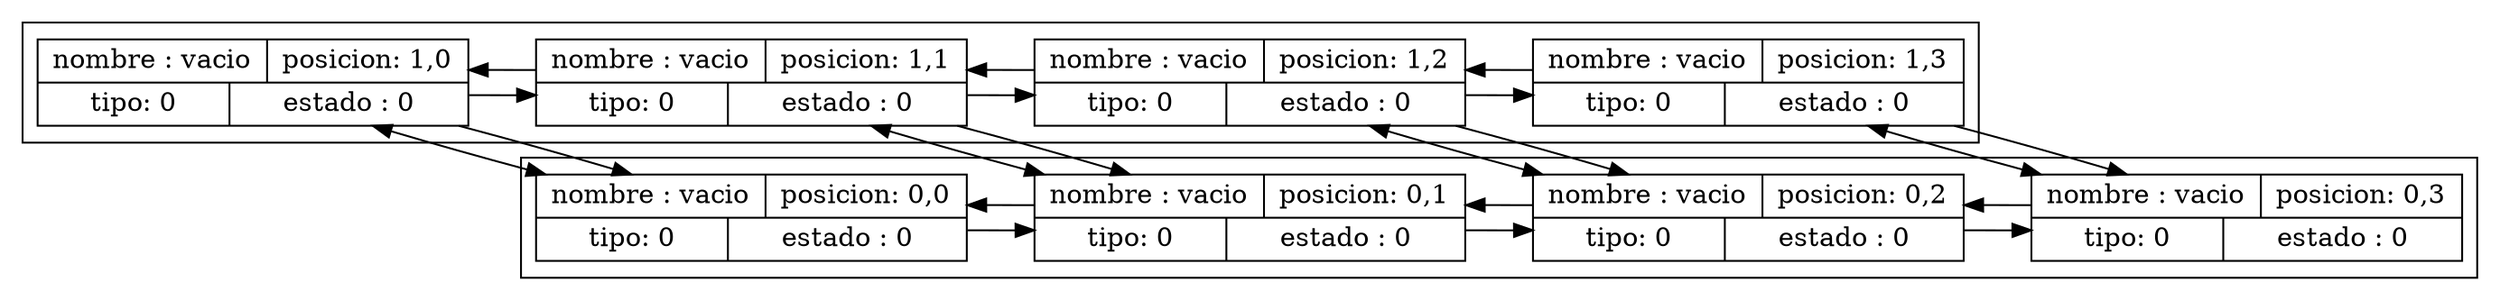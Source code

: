 digraph g { 
rankdir=LR; 
subgraph cluster1{ 
nod10 [shape=record , label= " { nombre : vacio |  posicion: 1,0 } | { tipo: 0 | estado : 0 }  "] ; 
nod11 [shape=record , label= " { nombre : vacio |  posicion: 1,1 } | { tipo: 0 | estado : 0 }  "] ; 
nod12 [shape=record , label= " { nombre : vacio |  posicion: 1,2 } | { tipo: 0 | estado : 0 }  "] ; 
nod13 [shape=record , label= " { nombre : vacio |  posicion: 1,3 } | { tipo: 0 | estado : 0 }  "] ; 
} 
subgraph cluster2{ 
nod00 [shape=record , label= " { nombre : vacio |  posicion: 0,0 } | { tipo: 0 | estado : 0 }  "] ; 
nod01 [shape=record , label= " { nombre : vacio |  posicion: 0,1 } | { tipo: 0 | estado : 0 }  "] ; 
nod02 [shape=record , label= " { nombre : vacio |  posicion: 0,2 } | { tipo: 0 | estado : 0 }  "] ; 
nod03 [shape=record , label= " { nombre : vacio |  posicion: 0,3 } | { tipo: 0 | estado : 0 }  "] ; 
} 

nod10 -> nod11;
nod11 -> nod12;
nod12 -> nod13;
nod00 -> nod01;
nod01 -> nod02;
nod02 -> nod03;

nod11 -> nod10 ;
nod12 -> nod11 ;
nod13 -> nod12 ;
nod01 -> nod00 ;
nod02 -> nod01 ;
nod03 -> nod02 ;

nod00 -> nod10 [dir = both] ; 
nod01 -> nod11 [dir = both] ; 
nod02 -> nod12 [dir = both] ; 
nod03 -> nod13 [dir = both] ; 

nod10 -> nod00 ;
nod11 -> nod01 ;
nod12 -> nod02 ;
nod13 -> nod03 ;

} 
